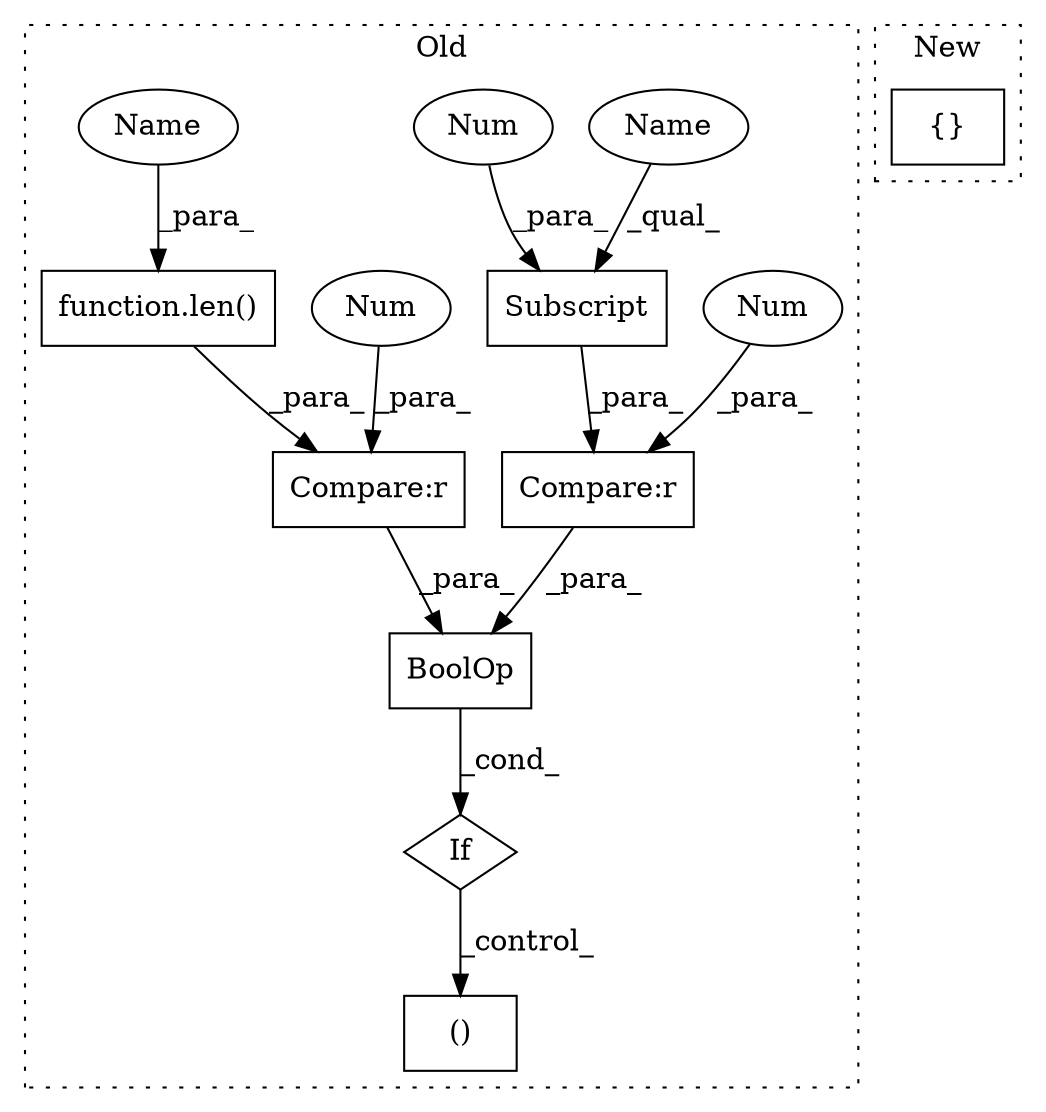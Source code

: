 digraph G {
subgraph cluster0 {
1 [label="BoolOp" a="72" s="4216" l="30" shape="box"];
3 [label="If" a="96" s="4213,4246" l="3,14" shape="diamond"];
4 [label="Compare:r" a="40" s="4216" l="13" shape="box"];
5 [label="Num" a="76" s="4228" l="1" shape="ellipse"];
6 [label="Compare:r" a="40" s="4234" l="12" shape="box"];
7 [label="()" a="54" s="4269" l="2" shape="box"];
8 [label="Subscript" a="63" s="4234,0" l="9,0" shape="box"];
9 [label="function.len()" a="75" s="4216,4226" l="4,1" shape="box"];
10 [label="Num" a="76" s="4245" l="1" shape="ellipse"];
11 [label="Num" a="76" s="4241" l="1" shape="ellipse"];
12 [label="Name" a="87" s="4234" l="6" shape="ellipse"];
13 [label="Name" a="87" s="4220" l="6" shape="ellipse"];
label = "Old";
style="dotted";
}
subgraph cluster1 {
2 [label="{}" a="59" s="3618,3618" l="2,1" shape="box"];
label = "New";
style="dotted";
}
1 -> 3 [label="_cond_"];
3 -> 7 [label="_control_"];
4 -> 1 [label="_para_"];
5 -> 4 [label="_para_"];
6 -> 1 [label="_para_"];
8 -> 6 [label="_para_"];
9 -> 4 [label="_para_"];
10 -> 6 [label="_para_"];
11 -> 8 [label="_para_"];
12 -> 8 [label="_qual_"];
13 -> 9 [label="_para_"];
}